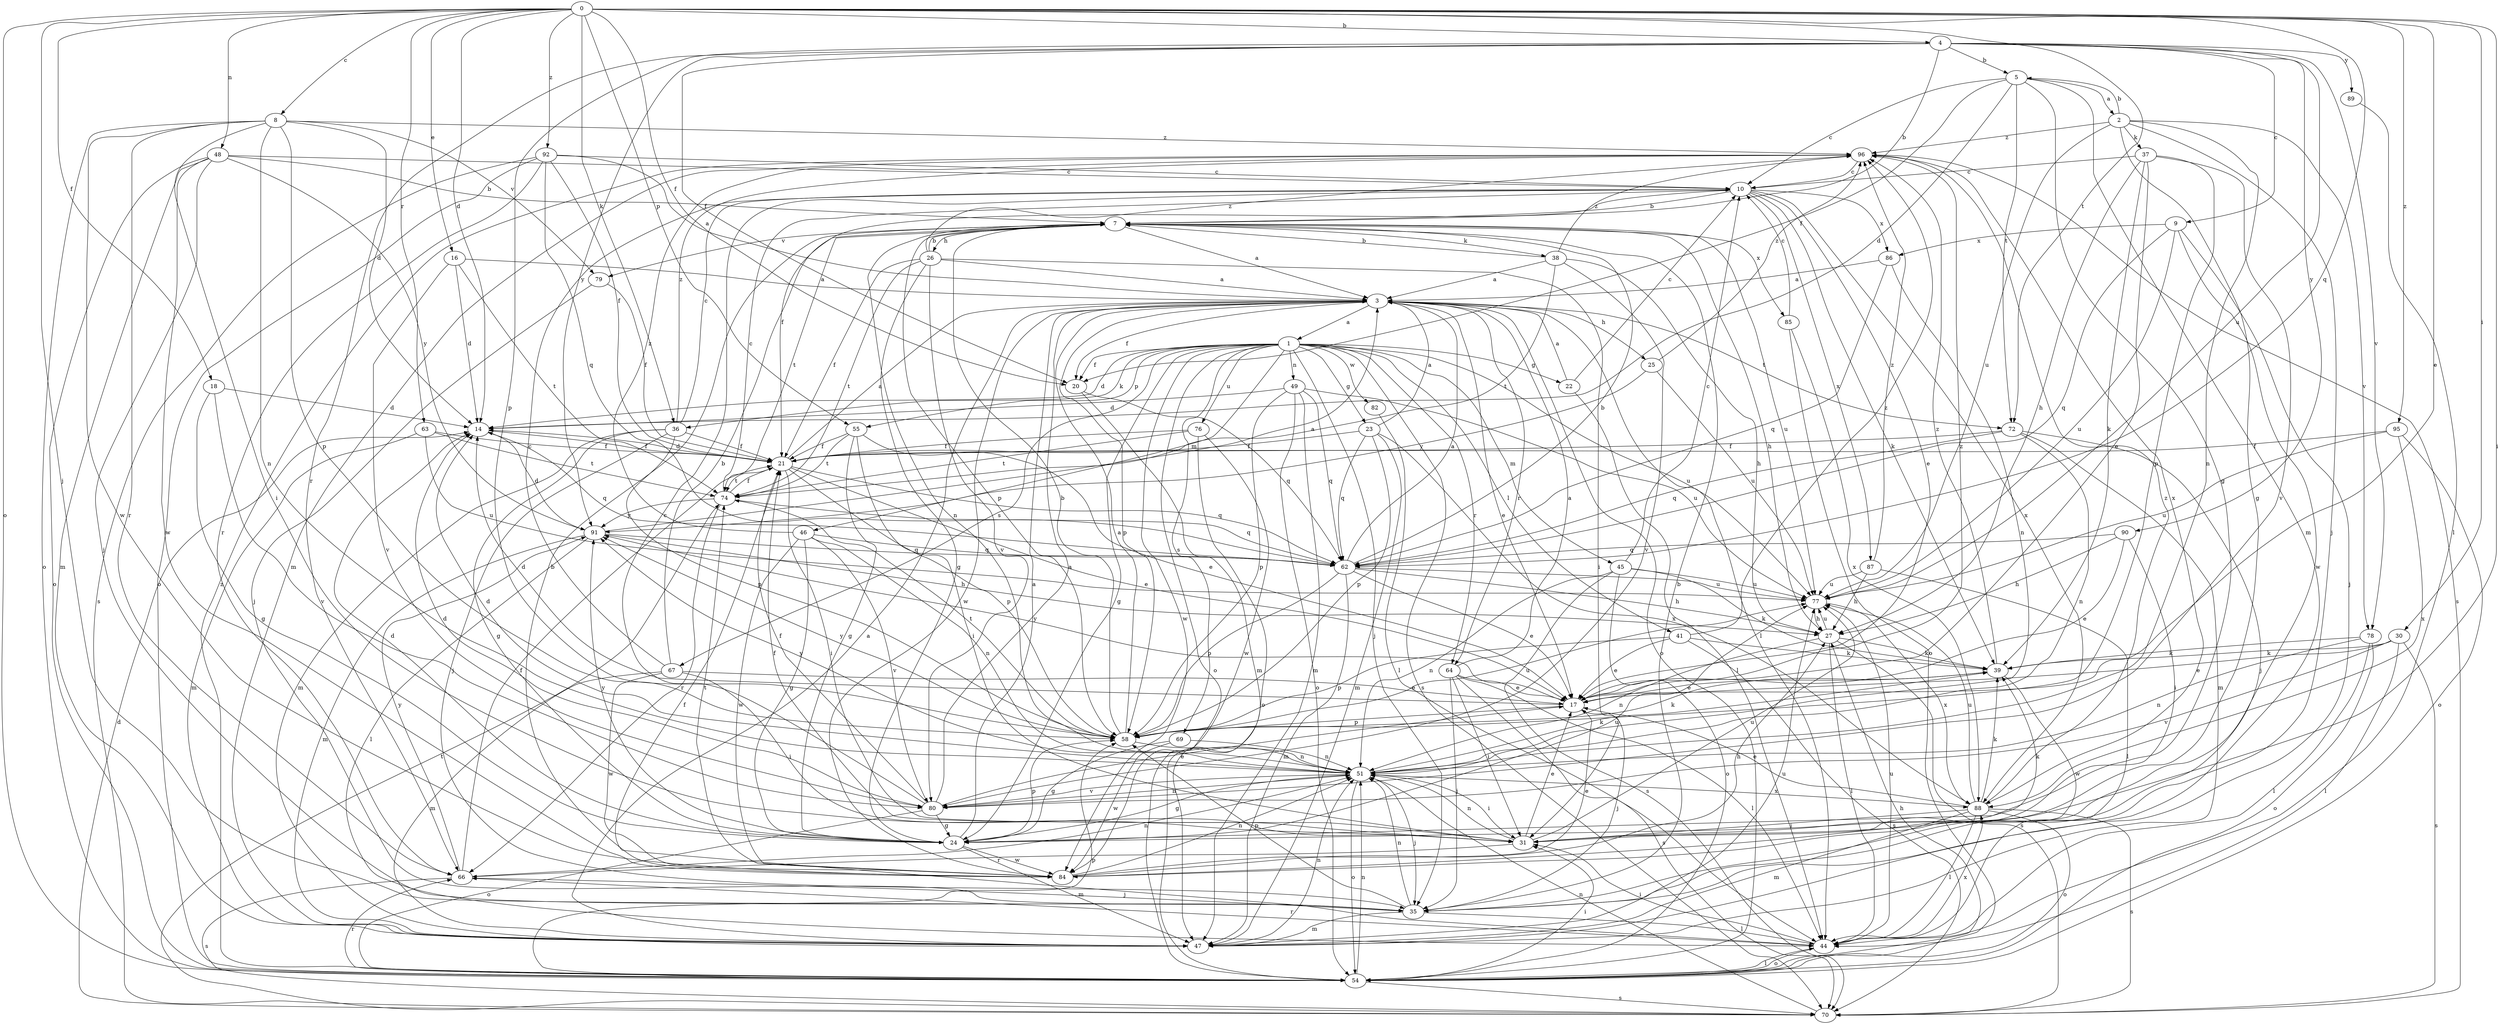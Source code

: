 strict digraph  {
0;
1;
2;
3;
4;
5;
7;
8;
9;
10;
14;
16;
17;
18;
20;
21;
22;
23;
24;
25;
26;
27;
30;
31;
35;
36;
37;
38;
39;
41;
44;
45;
46;
47;
48;
49;
51;
54;
55;
58;
62;
63;
64;
66;
67;
69;
70;
72;
74;
76;
77;
78;
79;
80;
82;
84;
85;
86;
87;
88;
89;
90;
91;
92;
95;
96;
0 -> 4  [label=b];
0 -> 8  [label=c];
0 -> 14  [label=d];
0 -> 16  [label=e];
0 -> 17  [label=e];
0 -> 18  [label=f];
0 -> 20  [label=f];
0 -> 30  [label=i];
0 -> 31  [label=i];
0 -> 35  [label=j];
0 -> 36  [label=k];
0 -> 48  [label=n];
0 -> 54  [label=o];
0 -> 55  [label=p];
0 -> 62  [label=q];
0 -> 63  [label=r];
0 -> 72  [label=t];
0 -> 92  [label=z];
0 -> 95  [label=z];
1 -> 14  [label=d];
1 -> 20  [label=f];
1 -> 22  [label=g];
1 -> 23  [label=g];
1 -> 24  [label=g];
1 -> 35  [label=j];
1 -> 36  [label=k];
1 -> 41  [label=l];
1 -> 45  [label=m];
1 -> 46  [label=m];
1 -> 49  [label=n];
1 -> 54  [label=o];
1 -> 55  [label=p];
1 -> 64  [label=r];
1 -> 67  [label=s];
1 -> 69  [label=s];
1 -> 70  [label=s];
1 -> 76  [label=u];
1 -> 77  [label=u];
1 -> 82  [label=w];
1 -> 84  [label=w];
2 -> 5  [label=b];
2 -> 24  [label=g];
2 -> 35  [label=j];
2 -> 37  [label=k];
2 -> 51  [label=n];
2 -> 77  [label=u];
2 -> 78  [label=v];
2 -> 96  [label=z];
3 -> 1  [label=a];
3 -> 17  [label=e];
3 -> 20  [label=f];
3 -> 25  [label=h];
3 -> 44  [label=l];
3 -> 54  [label=o];
3 -> 58  [label=p];
3 -> 64  [label=r];
3 -> 72  [label=t];
3 -> 84  [label=w];
4 -> 5  [label=b];
4 -> 7  [label=b];
4 -> 9  [label=c];
4 -> 20  [label=f];
4 -> 58  [label=p];
4 -> 66  [label=r];
4 -> 77  [label=u];
4 -> 78  [label=v];
4 -> 89  [label=y];
4 -> 90  [label=y];
4 -> 91  [label=y];
5 -> 2  [label=a];
5 -> 10  [label=c];
5 -> 14  [label=d];
5 -> 20  [label=f];
5 -> 24  [label=g];
5 -> 47  [label=m];
5 -> 72  [label=t];
7 -> 3  [label=a];
7 -> 26  [label=h];
7 -> 27  [label=h];
7 -> 38  [label=k];
7 -> 51  [label=n];
7 -> 58  [label=p];
7 -> 74  [label=t];
7 -> 77  [label=u];
7 -> 79  [label=v];
7 -> 85  [label=x];
8 -> 14  [label=d];
8 -> 31  [label=i];
8 -> 51  [label=n];
8 -> 54  [label=o];
8 -> 58  [label=p];
8 -> 66  [label=r];
8 -> 79  [label=v];
8 -> 84  [label=w];
8 -> 96  [label=z];
9 -> 35  [label=j];
9 -> 62  [label=q];
9 -> 77  [label=u];
9 -> 84  [label=w];
9 -> 86  [label=x];
10 -> 7  [label=b];
10 -> 17  [label=e];
10 -> 21  [label=f];
10 -> 39  [label=k];
10 -> 86  [label=x];
10 -> 87  [label=x];
10 -> 88  [label=x];
14 -> 21  [label=f];
14 -> 62  [label=q];
16 -> 3  [label=a];
16 -> 14  [label=d];
16 -> 74  [label=t];
16 -> 80  [label=v];
17 -> 14  [label=d];
17 -> 35  [label=j];
17 -> 58  [label=p];
17 -> 91  [label=y];
17 -> 96  [label=z];
18 -> 14  [label=d];
18 -> 24  [label=g];
18 -> 80  [label=v];
20 -> 47  [label=m];
20 -> 62  [label=q];
21 -> 3  [label=a];
21 -> 14  [label=d];
21 -> 17  [label=e];
21 -> 31  [label=i];
21 -> 58  [label=p];
21 -> 62  [label=q];
21 -> 74  [label=t];
22 -> 3  [label=a];
22 -> 10  [label=c];
22 -> 44  [label=l];
23 -> 3  [label=a];
23 -> 21  [label=f];
23 -> 47  [label=m];
23 -> 58  [label=p];
23 -> 62  [label=q];
23 -> 88  [label=x];
24 -> 3  [label=a];
24 -> 14  [label=d];
24 -> 47  [label=m];
24 -> 58  [label=p];
24 -> 77  [label=u];
24 -> 84  [label=w];
24 -> 91  [label=y];
25 -> 77  [label=u];
25 -> 91  [label=y];
25 -> 96  [label=z];
26 -> 3  [label=a];
26 -> 7  [label=b];
26 -> 21  [label=f];
26 -> 24  [label=g];
26 -> 31  [label=i];
26 -> 74  [label=t];
26 -> 80  [label=v];
26 -> 96  [label=z];
27 -> 39  [label=k];
27 -> 44  [label=l];
27 -> 51  [label=n];
27 -> 70  [label=s];
27 -> 77  [label=u];
30 -> 17  [label=e];
30 -> 39  [label=k];
30 -> 44  [label=l];
30 -> 70  [label=s];
30 -> 80  [label=v];
31 -> 17  [label=e];
31 -> 21  [label=f];
31 -> 39  [label=k];
31 -> 51  [label=n];
31 -> 66  [label=r];
31 -> 77  [label=u];
35 -> 7  [label=b];
35 -> 44  [label=l];
35 -> 47  [label=m];
35 -> 51  [label=n];
35 -> 58  [label=p];
36 -> 10  [label=c];
36 -> 21  [label=f];
36 -> 24  [label=g];
36 -> 35  [label=j];
36 -> 47  [label=m];
36 -> 58  [label=p];
36 -> 96  [label=z];
37 -> 10  [label=c];
37 -> 17  [label=e];
37 -> 27  [label=h];
37 -> 39  [label=k];
37 -> 58  [label=p];
37 -> 80  [label=v];
38 -> 3  [label=a];
38 -> 7  [label=b];
38 -> 27  [label=h];
38 -> 74  [label=t];
38 -> 80  [label=v];
38 -> 96  [label=z];
39 -> 17  [label=e];
39 -> 84  [label=w];
39 -> 96  [label=z];
41 -> 17  [label=e];
41 -> 39  [label=k];
41 -> 58  [label=p];
41 -> 70  [label=s];
41 -> 96  [label=z];
44 -> 21  [label=f];
44 -> 31  [label=i];
44 -> 54  [label=o];
44 -> 66  [label=r];
44 -> 77  [label=u];
44 -> 88  [label=x];
45 -> 10  [label=c];
45 -> 39  [label=k];
45 -> 51  [label=n];
45 -> 54  [label=o];
45 -> 70  [label=s];
45 -> 77  [label=u];
46 -> 24  [label=g];
46 -> 51  [label=n];
46 -> 62  [label=q];
46 -> 80  [label=v];
46 -> 84  [label=w];
46 -> 96  [label=z];
47 -> 3  [label=a];
47 -> 51  [label=n];
47 -> 77  [label=u];
48 -> 7  [label=b];
48 -> 10  [label=c];
48 -> 35  [label=j];
48 -> 47  [label=m];
48 -> 54  [label=o];
48 -> 84  [label=w];
48 -> 91  [label=y];
49 -> 14  [label=d];
49 -> 47  [label=m];
49 -> 54  [label=o];
49 -> 58  [label=p];
49 -> 62  [label=q];
49 -> 77  [label=u];
51 -> 14  [label=d];
51 -> 24  [label=g];
51 -> 31  [label=i];
51 -> 35  [label=j];
51 -> 39  [label=k];
51 -> 54  [label=o];
51 -> 80  [label=v];
51 -> 88  [label=x];
51 -> 91  [label=y];
54 -> 27  [label=h];
54 -> 31  [label=i];
54 -> 44  [label=l];
54 -> 51  [label=n];
54 -> 58  [label=p];
54 -> 66  [label=r];
54 -> 70  [label=s];
54 -> 96  [label=z];
55 -> 17  [label=e];
55 -> 21  [label=f];
55 -> 24  [label=g];
55 -> 31  [label=i];
55 -> 74  [label=t];
58 -> 3  [label=a];
58 -> 7  [label=b];
58 -> 39  [label=k];
58 -> 51  [label=n];
58 -> 74  [label=t];
58 -> 77  [label=u];
58 -> 91  [label=y];
62 -> 3  [label=a];
62 -> 7  [label=b];
62 -> 17  [label=e];
62 -> 27  [label=h];
62 -> 47  [label=m];
62 -> 58  [label=p];
62 -> 77  [label=u];
63 -> 21  [label=f];
63 -> 47  [label=m];
63 -> 74  [label=t];
63 -> 77  [label=u];
64 -> 3  [label=a];
64 -> 17  [label=e];
64 -> 31  [label=i];
64 -> 35  [label=j];
64 -> 44  [label=l];
64 -> 70  [label=s];
66 -> 21  [label=f];
66 -> 35  [label=j];
66 -> 51  [label=n];
66 -> 70  [label=s];
66 -> 91  [label=y];
67 -> 7  [label=b];
67 -> 10  [label=c];
67 -> 17  [label=e];
67 -> 31  [label=i];
67 -> 47  [label=m];
67 -> 84  [label=w];
69 -> 24  [label=g];
69 -> 51  [label=n];
69 -> 84  [label=w];
70 -> 14  [label=d];
70 -> 51  [label=n];
70 -> 74  [label=t];
72 -> 21  [label=f];
72 -> 35  [label=j];
72 -> 47  [label=m];
72 -> 51  [label=n];
72 -> 62  [label=q];
74 -> 10  [label=c];
74 -> 21  [label=f];
74 -> 62  [label=q];
74 -> 66  [label=r];
74 -> 91  [label=y];
76 -> 21  [label=f];
76 -> 54  [label=o];
76 -> 74  [label=t];
76 -> 84  [label=w];
77 -> 27  [label=h];
77 -> 88  [label=x];
78 -> 39  [label=k];
78 -> 44  [label=l];
78 -> 51  [label=n];
78 -> 54  [label=o];
79 -> 21  [label=f];
79 -> 35  [label=j];
80 -> 3  [label=a];
80 -> 10  [label=c];
80 -> 14  [label=d];
80 -> 17  [label=e];
80 -> 21  [label=f];
80 -> 24  [label=g];
80 -> 51  [label=n];
80 -> 54  [label=o];
82 -> 44  [label=l];
84 -> 7  [label=b];
84 -> 17  [label=e];
84 -> 27  [label=h];
84 -> 51  [label=n];
84 -> 74  [label=t];
85 -> 10  [label=c];
85 -> 54  [label=o];
85 -> 88  [label=x];
86 -> 3  [label=a];
86 -> 51  [label=n];
86 -> 62  [label=q];
87 -> 27  [label=h];
87 -> 44  [label=l];
87 -> 77  [label=u];
87 -> 96  [label=z];
88 -> 17  [label=e];
88 -> 31  [label=i];
88 -> 39  [label=k];
88 -> 44  [label=l];
88 -> 47  [label=m];
88 -> 54  [label=o];
88 -> 70  [label=s];
88 -> 77  [label=u];
88 -> 96  [label=z];
89 -> 44  [label=l];
90 -> 17  [label=e];
90 -> 27  [label=h];
90 -> 31  [label=i];
90 -> 62  [label=q];
91 -> 3  [label=a];
91 -> 14  [label=d];
91 -> 27  [label=h];
91 -> 44  [label=l];
91 -> 47  [label=m];
91 -> 62  [label=q];
92 -> 3  [label=a];
92 -> 10  [label=c];
92 -> 21  [label=f];
92 -> 54  [label=o];
92 -> 62  [label=q];
92 -> 66  [label=r];
92 -> 70  [label=s];
95 -> 21  [label=f];
95 -> 54  [label=o];
95 -> 77  [label=u];
95 -> 88  [label=x];
96 -> 10  [label=c];
96 -> 47  [label=m];
96 -> 70  [label=s];
96 -> 88  [label=x];
}
